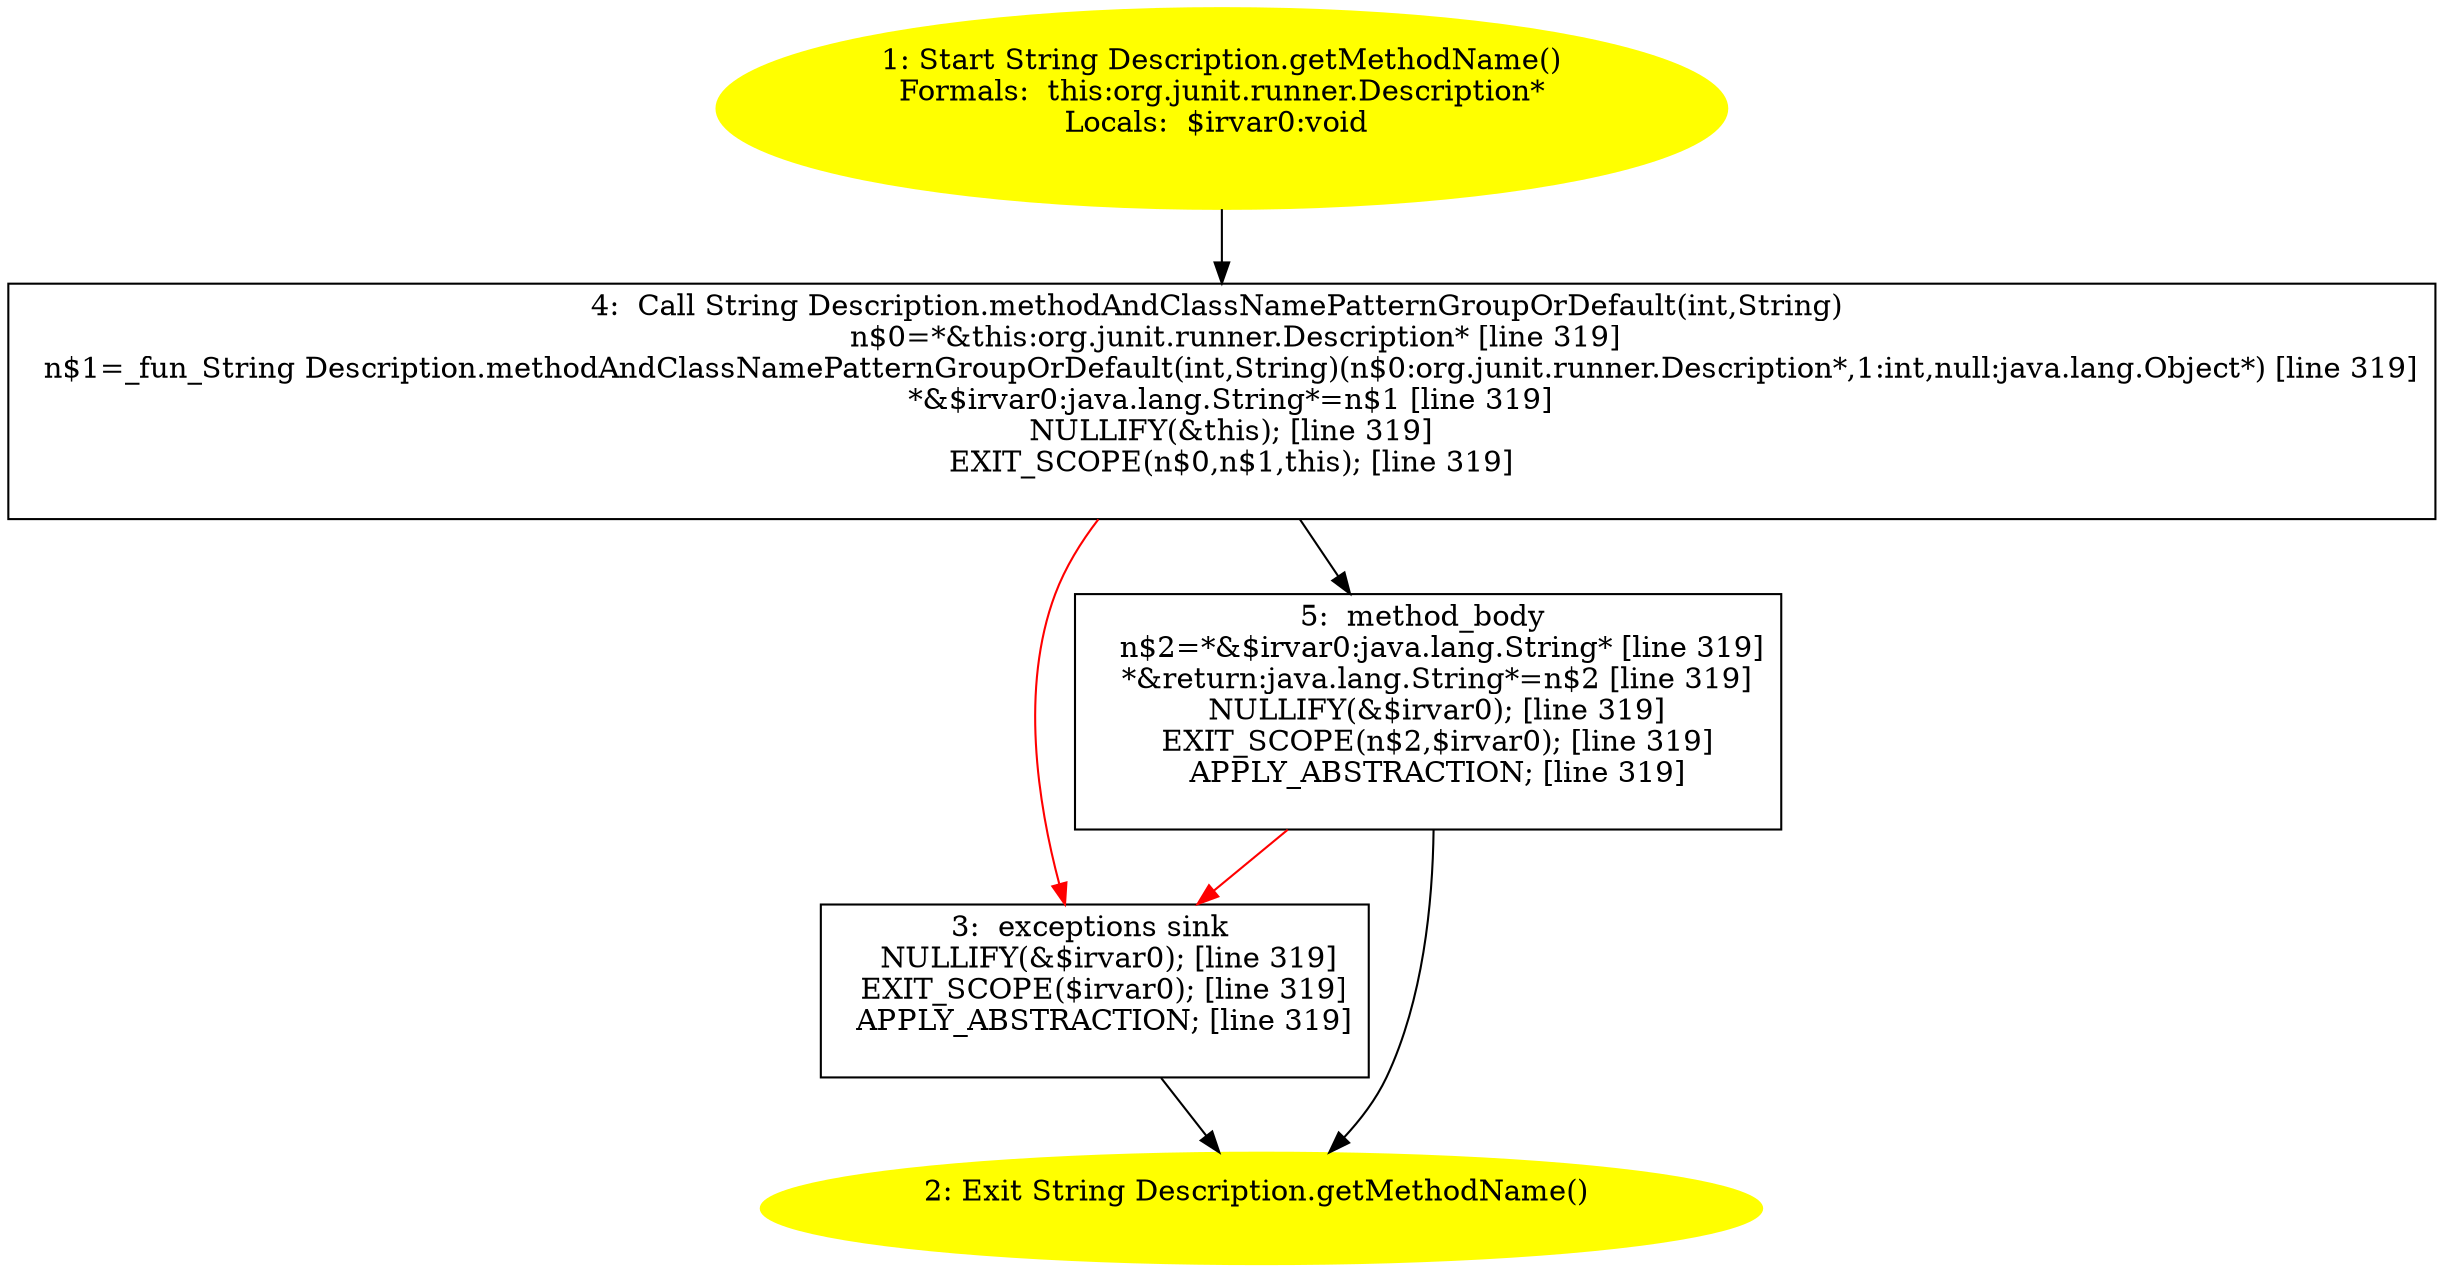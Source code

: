 /* @generated */
digraph cfg {
"org.junit.runner.Description.getMethodName():java.lang.String.6dd3e4cd4699d6bf59e5ff4d22ab0bfb_1" [label="1: Start String Description.getMethodName()\nFormals:  this:org.junit.runner.Description*\nLocals:  $irvar0:void \n  " color=yellow style=filled]
	

	 "org.junit.runner.Description.getMethodName():java.lang.String.6dd3e4cd4699d6bf59e5ff4d22ab0bfb_1" -> "org.junit.runner.Description.getMethodName():java.lang.String.6dd3e4cd4699d6bf59e5ff4d22ab0bfb_4" ;
"org.junit.runner.Description.getMethodName():java.lang.String.6dd3e4cd4699d6bf59e5ff4d22ab0bfb_2" [label="2: Exit String Description.getMethodName() \n  " color=yellow style=filled]
	

"org.junit.runner.Description.getMethodName():java.lang.String.6dd3e4cd4699d6bf59e5ff4d22ab0bfb_3" [label="3:  exceptions sink \n   NULLIFY(&$irvar0); [line 319]\n  EXIT_SCOPE($irvar0); [line 319]\n  APPLY_ABSTRACTION; [line 319]\n " shape="box"]
	

	 "org.junit.runner.Description.getMethodName():java.lang.String.6dd3e4cd4699d6bf59e5ff4d22ab0bfb_3" -> "org.junit.runner.Description.getMethodName():java.lang.String.6dd3e4cd4699d6bf59e5ff4d22ab0bfb_2" ;
"org.junit.runner.Description.getMethodName():java.lang.String.6dd3e4cd4699d6bf59e5ff4d22ab0bfb_4" [label="4:  Call String Description.methodAndClassNamePatternGroupOrDefault(int,String) \n   n$0=*&this:org.junit.runner.Description* [line 319]\n  n$1=_fun_String Description.methodAndClassNamePatternGroupOrDefault(int,String)(n$0:org.junit.runner.Description*,1:int,null:java.lang.Object*) [line 319]\n  *&$irvar0:java.lang.String*=n$1 [line 319]\n  NULLIFY(&this); [line 319]\n  EXIT_SCOPE(n$0,n$1,this); [line 319]\n " shape="box"]
	

	 "org.junit.runner.Description.getMethodName():java.lang.String.6dd3e4cd4699d6bf59e5ff4d22ab0bfb_4" -> "org.junit.runner.Description.getMethodName():java.lang.String.6dd3e4cd4699d6bf59e5ff4d22ab0bfb_5" ;
	 "org.junit.runner.Description.getMethodName():java.lang.String.6dd3e4cd4699d6bf59e5ff4d22ab0bfb_4" -> "org.junit.runner.Description.getMethodName():java.lang.String.6dd3e4cd4699d6bf59e5ff4d22ab0bfb_3" [color="red" ];
"org.junit.runner.Description.getMethodName():java.lang.String.6dd3e4cd4699d6bf59e5ff4d22ab0bfb_5" [label="5:  method_body \n   n$2=*&$irvar0:java.lang.String* [line 319]\n  *&return:java.lang.String*=n$2 [line 319]\n  NULLIFY(&$irvar0); [line 319]\n  EXIT_SCOPE(n$2,$irvar0); [line 319]\n  APPLY_ABSTRACTION; [line 319]\n " shape="box"]
	

	 "org.junit.runner.Description.getMethodName():java.lang.String.6dd3e4cd4699d6bf59e5ff4d22ab0bfb_5" -> "org.junit.runner.Description.getMethodName():java.lang.String.6dd3e4cd4699d6bf59e5ff4d22ab0bfb_2" ;
	 "org.junit.runner.Description.getMethodName():java.lang.String.6dd3e4cd4699d6bf59e5ff4d22ab0bfb_5" -> "org.junit.runner.Description.getMethodName():java.lang.String.6dd3e4cd4699d6bf59e5ff4d22ab0bfb_3" [color="red" ];
}
